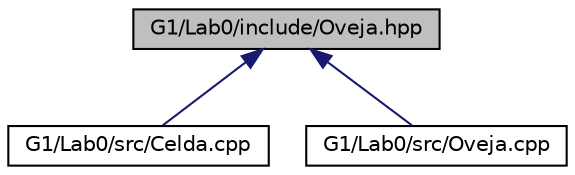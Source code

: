 digraph "G1/Lab0/include/Oveja.hpp"
{
  edge [fontname="Helvetica",fontsize="10",labelfontname="Helvetica",labelfontsize="10"];
  node [fontname="Helvetica",fontsize="10",shape=record];
  Node1 [label="G1/Lab0/include/Oveja.hpp",height=0.2,width=0.4,color="black", fillcolor="grey75", style="filled", fontcolor="black"];
  Node1 -> Node2 [dir="back",color="midnightblue",fontsize="10",style="solid"];
  Node2 [label="G1/Lab0/src/Celda.cpp",height=0.2,width=0.4,color="black", fillcolor="white", style="filled",URL="$_celda_8cpp.html"];
  Node1 -> Node3 [dir="back",color="midnightblue",fontsize="10",style="solid"];
  Node3 [label="G1/Lab0/src/Oveja.cpp",height=0.2,width=0.4,color="black", fillcolor="white", style="filled",URL="$_oveja_8cpp.html"];
}
